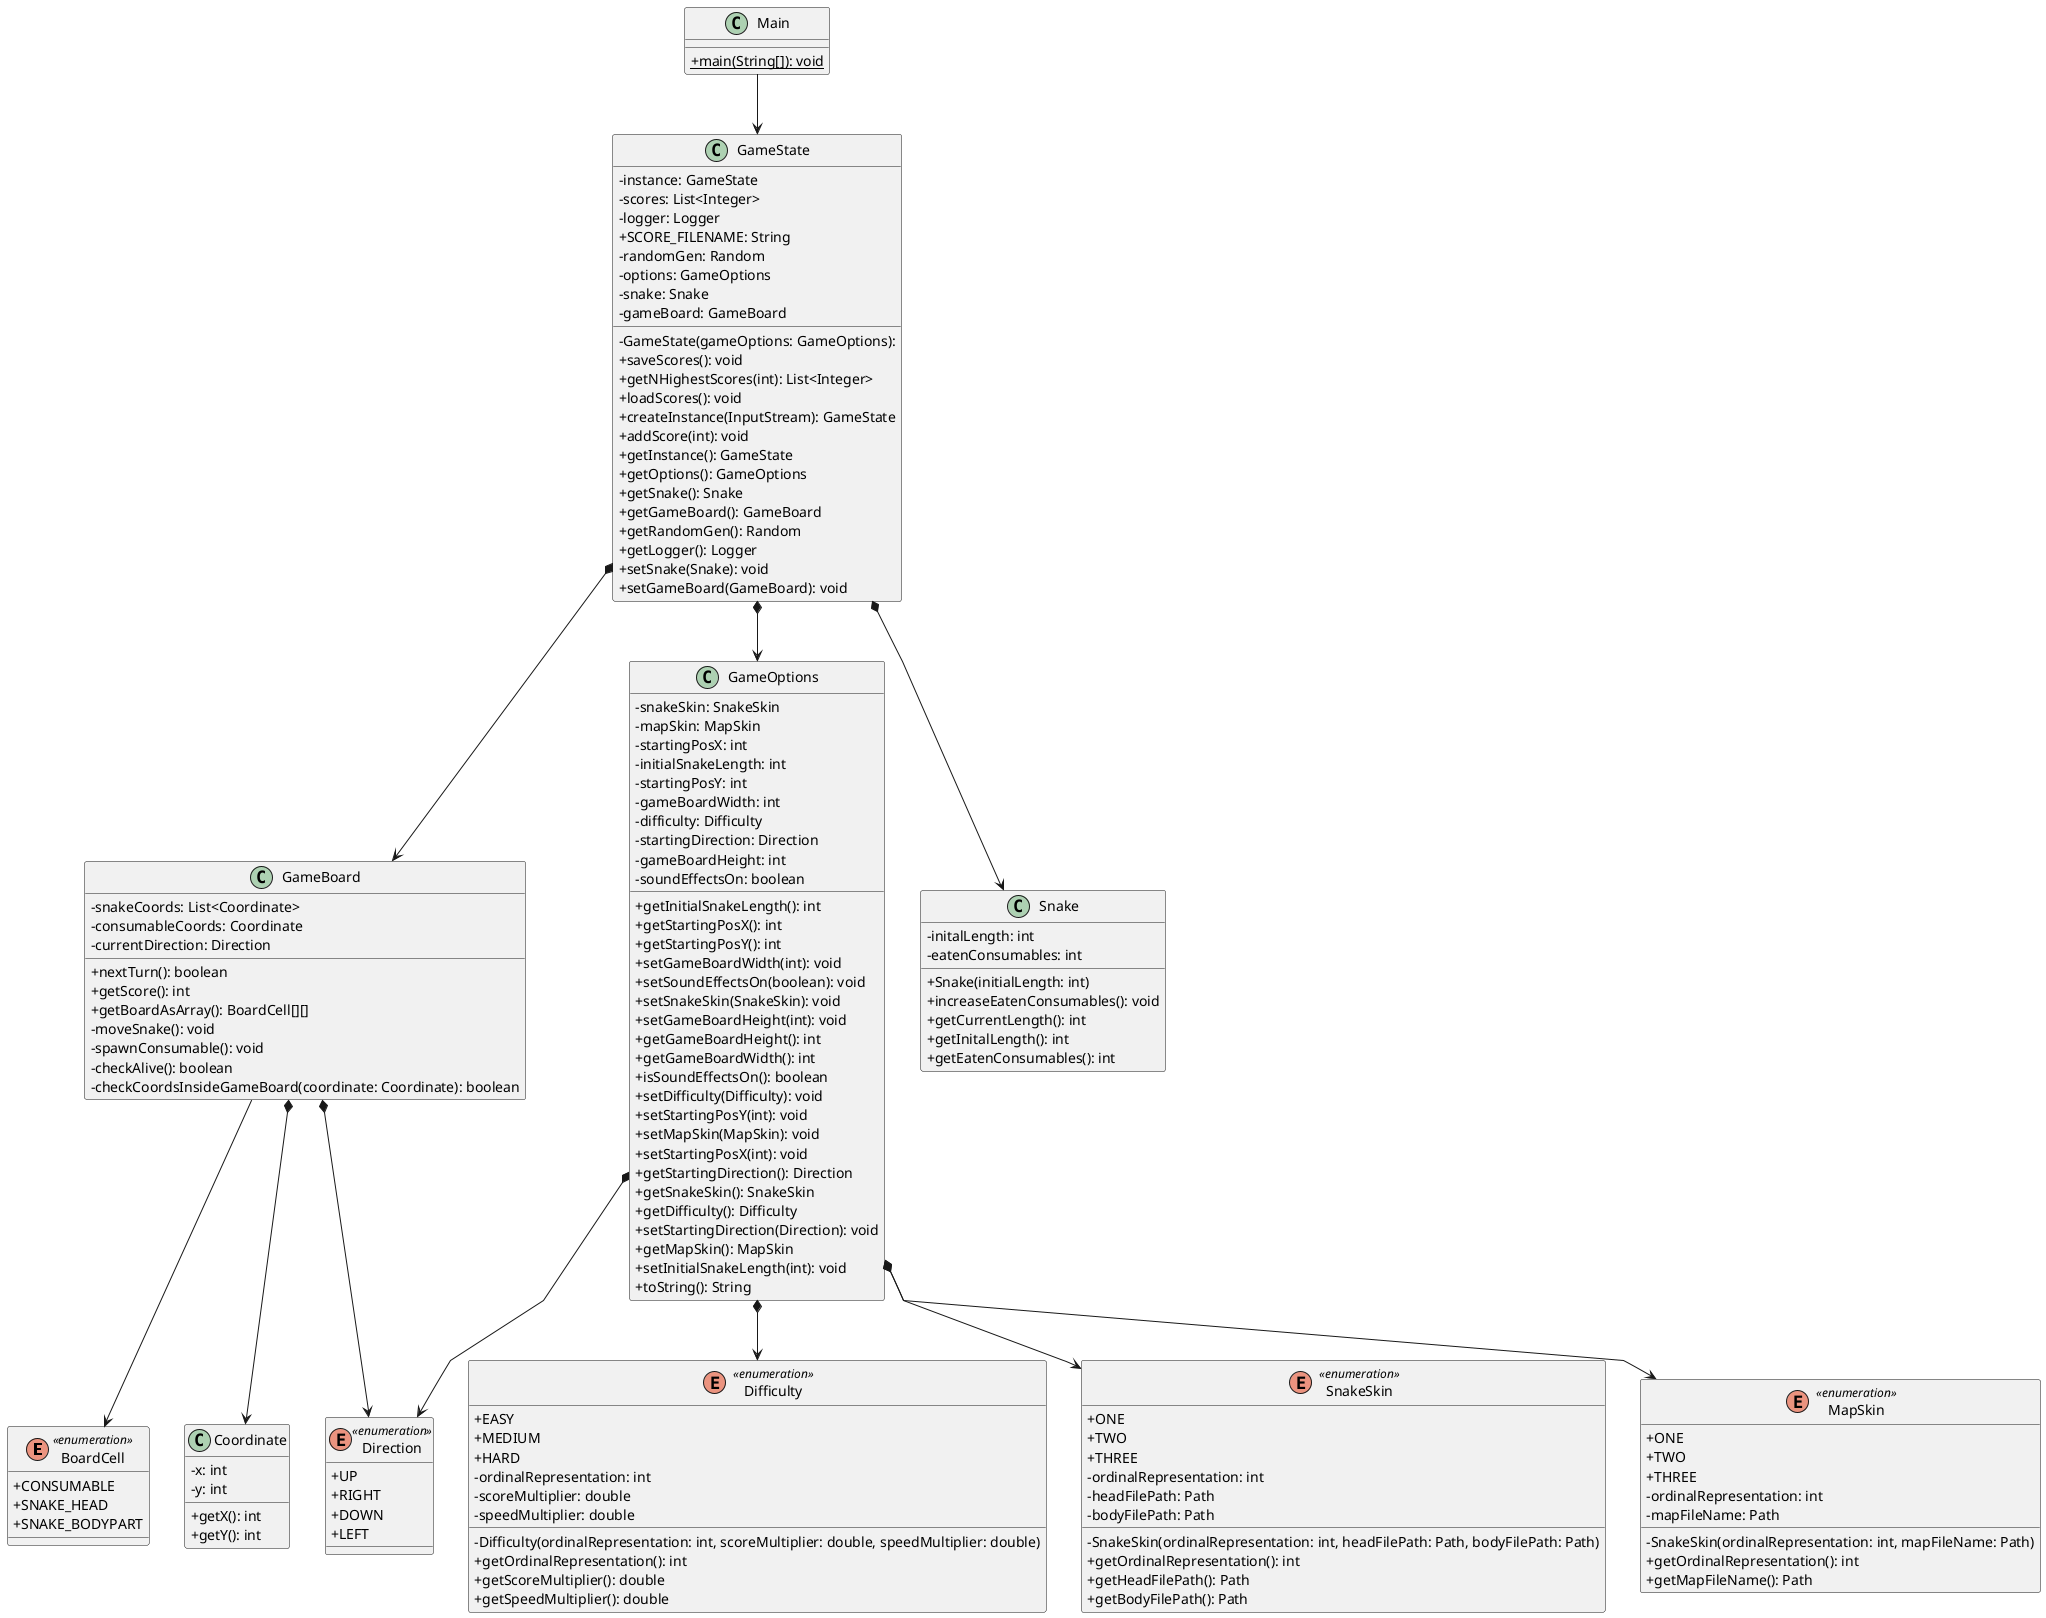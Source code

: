 @startuml Snaked
top to bottom direction
skinparam linetype polyline
skinparam classAttributeIconSize 0

enum BoardCell << enumeration >> {
  + CONSUMABLE
  + SNAKE_HEAD
  + SNAKE_BODYPART
}
enum Difficulty << enumeration >> {
  - Difficulty(ordinalRepresentation: int, scoreMultiplier: double, speedMultiplier: double)
  + EASY
  + MEDIUM
  + HARD
  - ordinalRepresentation: int
  - scoreMultiplier: double
  - speedMultiplier: double
  + getOrdinalRepresentation(): int
  + getScoreMultiplier(): double
  + getSpeedMultiplier(): double
}
enum Direction << enumeration >> {
  + UP
  + RIGHT
  + DOWN
  + LEFT
}

class Coordinate {
  - x: int
  - y: int
  + getX(): int
  + getY(): int
}

class GameBoard {
  - snakeCoords: List<Coordinate>
  - consumableCoords: Coordinate
  - currentDirection: Direction
  + nextTurn(): boolean
  + getScore(): int
  + getBoardAsArray(): BoardCell[][]
  - moveSnake(): void
  - spawnConsumable(): void
  - checkAlive(): boolean
  - checkCoordsInsideGameBoard(coordinate: Coordinate): boolean
}

class GameOptions {
  - snakeSkin: SnakeSkin
  - mapSkin: MapSkin
  - startingPosX: int
  - initialSnakeLength: int
  - startingPosY: int
  - gameBoardWidth: int
  - difficulty: Difficulty
  - startingDirection: Direction
  - gameBoardHeight: int
  - soundEffectsOn: boolean
  + getInitialSnakeLength(): int
  + getStartingPosX(): int
  + getStartingPosY(): int
  + setGameBoardWidth(int): void
  + setSoundEffectsOn(boolean): void
  + setSnakeSkin(SnakeSkin): void
  + setGameBoardHeight(int): void
  + getGameBoardHeight(): int
  + getGameBoardWidth(): int
  + isSoundEffectsOn(): boolean
  + setDifficulty(Difficulty): void
  + setStartingPosY(int): void
  + setMapSkin(MapSkin): void
  + setStartingPosX(int): void
  + getStartingDirection(): Direction
  + getSnakeSkin(): SnakeSkin
  + getDifficulty(): Difficulty
  + setStartingDirection(Direction): void
  + getMapSkin(): MapSkin
  + setInitialSnakeLength(int): void
  + toString(): String
}

class GameState {
  - instance: GameState
  - GameState(gameOptions: GameOptions):
  - scores: List<Integer>
  - logger: Logger
  + SCORE_FILENAME: String
  - randomGen: Random
  - options: GameOptions
  - snake: Snake
  - gameBoard: GameBoard
  + saveScores(): void
  + getNHighestScores(int): List<Integer>
  + loadScores(): void
  + createInstance(InputStream): GameState
  + addScore(int): void
  + getInstance(): GameState
  + getOptions(): GameOptions
  + getSnake(): Snake
  + getGameBoard(): GameBoard
  + getRandomGen(): Random
  + getLogger(): Logger
  + setSnake(Snake): void
  + setGameBoard(GameBoard): void
}

class Main {
  + {static} main(String[]): void
}

class Snake {
  + Snake(initialLength: int)
  - initalLength: int
  - eatenConsumables: int
  + increaseEatenConsumables(): void
  + getCurrentLength(): int
  + getInitalLength(): int
  + getEatenConsumables(): int
}

enum SnakeSkin << enumeration >> {
  - SnakeSkin(ordinalRepresentation: int, headFilePath: Path, bodyFilePath: Path)
  + ONE
  + TWO
  + THREE
  - ordinalRepresentation: int
  - headFilePath: Path
  - bodyFilePath: Path
  + getOrdinalRepresentation(): int
  + getHeadFilePath(): Path
  + getBodyFilePath(): Path
}

enum MapSkin << enumeration >> {
  - SnakeSkin(ordinalRepresentation: int, mapFileName: Path)
  + ONE
  + TWO
  + THREE
  - ordinalRepresentation: int
  - mapFileName: Path
  + getOrdinalRepresentation(): int
  + getMapFileName(): Path
}

together {
  class Main
  class GameBoard
  class GameState
}

Main --> GameState
GameBoard --> BoardCell
GameBoard *--> Coordinate
GameBoard *--> Direction
GameOptions *--> Difficulty
GameOptions *--> Direction
GameOptions *--> MapSkin
GameOptions *--> SnakeSkin
GameState   *--> GameBoard
GameState   *--> GameOptions
GameState   *--> Snake
@enduml